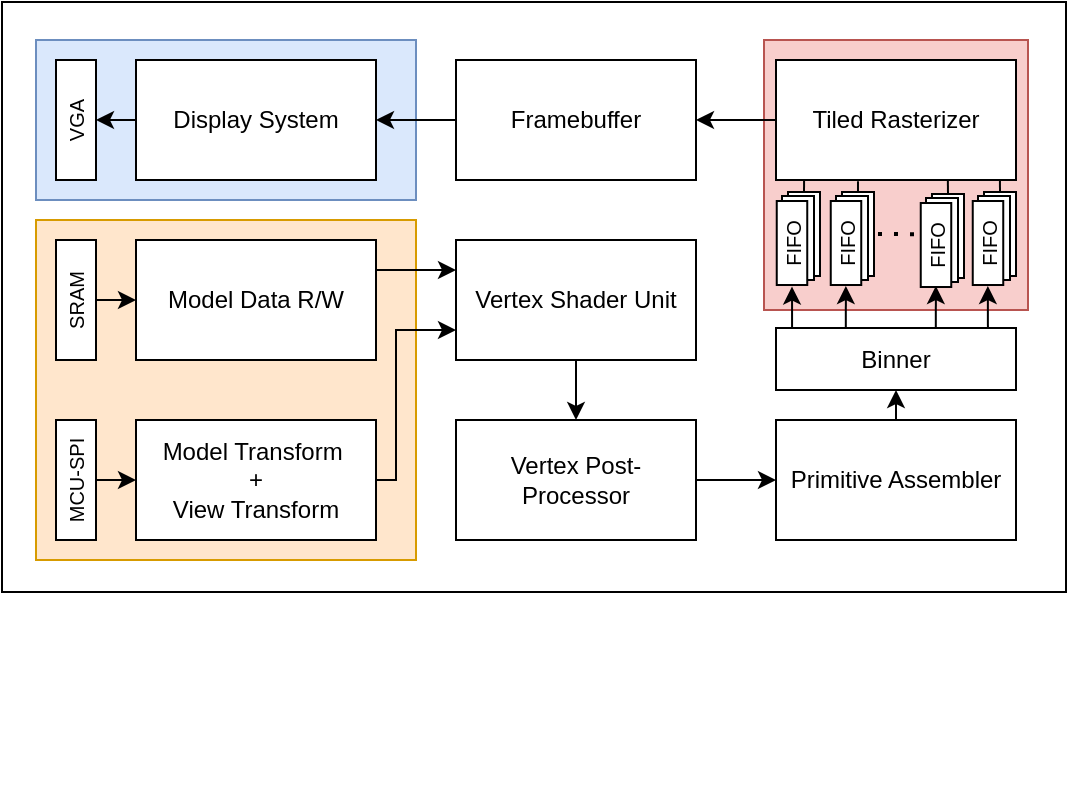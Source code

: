 <mxfile version="24.7.17" pages="8">
  <diagram name="System Arcitecture Overview" id="5uaV4bZcvzpoXamUr8U_">
    <mxGraphModel dx="954" dy="612" grid="0" gridSize="10" guides="1" tooltips="1" connect="1" arrows="1" fold="1" page="1" pageScale="1" pageWidth="850" pageHeight="1100" math="0" shadow="0">
      <root>
        <mxCell id="0" />
        <mxCell id="1" parent="0" />
        <mxCell id="KiMbFTXuOxFTcSYiWoMQ-1" value="" style="rounded=0;whiteSpace=wrap;html=1;" vertex="1" parent="1">
          <mxGeometry x="133" y="211" width="532" height="295" as="geometry" />
        </mxCell>
        <mxCell id="j5AVobpqxYiASRJ7vuNw-55" value="" style="rounded=0;whiteSpace=wrap;html=1;fillColor=#f8cecc;strokeColor=#b85450;" parent="1" vertex="1">
          <mxGeometry x="514" y="230" width="132" height="135" as="geometry" />
        </mxCell>
        <mxCell id="j5AVobpqxYiASRJ7vuNw-34" value="" style="rounded=0;whiteSpace=wrap;html=1;" parent="1" vertex="1">
          <mxGeometry x="526" y="306" width="16" height="42" as="geometry" />
        </mxCell>
        <mxCell id="j5AVobpqxYiASRJ7vuNw-33" value="" style="rounded=0;whiteSpace=wrap;html=1;" parent="1" vertex="1">
          <mxGeometry x="523" y="308" width="16" height="42" as="geometry" />
        </mxCell>
        <mxCell id="j5AVobpqxYiASRJ7vuNw-24" value="" style="rounded=0;whiteSpace=wrap;html=1;fillColor=#ffe6cc;strokeColor=#d79b00;" parent="1" vertex="1">
          <mxGeometry x="150" y="320" width="190" height="170" as="geometry" />
        </mxCell>
        <mxCell id="j5AVobpqxYiASRJ7vuNw-23" value="" style="rounded=0;whiteSpace=wrap;html=1;fillColor=#dae8fc;strokeColor=#6c8ebf;" parent="1" vertex="1">
          <mxGeometry x="150" y="230" width="190" height="80" as="geometry" />
        </mxCell>
        <mxCell id="j5AVobpqxYiASRJ7vuNw-8" style="edgeStyle=orthogonalEdgeStyle;rounded=0;orthogonalLoop=1;jettySize=auto;html=1;exitX=0;exitY=0.5;exitDx=0;exitDy=0;entryX=0.5;entryY=1;entryDx=0;entryDy=0;" parent="1" source="j5AVobpqxYiASRJ7vuNw-1" target="j5AVobpqxYiASRJ7vuNw-6" edge="1">
          <mxGeometry relative="1" as="geometry" />
        </mxCell>
        <mxCell id="j5AVobpqxYiASRJ7vuNw-1" value="Display System" style="rounded=0;whiteSpace=wrap;html=1;" parent="1" vertex="1">
          <mxGeometry x="200" y="240" width="120" height="60" as="geometry" />
        </mxCell>
        <mxCell id="j5AVobpqxYiASRJ7vuNw-5" style="edgeStyle=orthogonalEdgeStyle;rounded=0;orthogonalLoop=1;jettySize=auto;html=1;exitX=0;exitY=0.5;exitDx=0;exitDy=0;entryX=1;entryY=0.5;entryDx=0;entryDy=0;" parent="1" source="j5AVobpqxYiASRJ7vuNw-2" target="j5AVobpqxYiASRJ7vuNw-1" edge="1">
          <mxGeometry relative="1" as="geometry" />
        </mxCell>
        <mxCell id="j5AVobpqxYiASRJ7vuNw-2" value="Framebuffer" style="rounded=0;whiteSpace=wrap;html=1;" parent="1" vertex="1">
          <mxGeometry x="360" y="240" width="120" height="60" as="geometry" />
        </mxCell>
        <mxCell id="j5AVobpqxYiASRJ7vuNw-4" style="edgeStyle=orthogonalEdgeStyle;rounded=0;orthogonalLoop=1;jettySize=auto;html=1;exitX=0;exitY=0.5;exitDx=0;exitDy=0;entryX=1;entryY=0.5;entryDx=0;entryDy=0;" parent="1" source="j5AVobpqxYiASRJ7vuNw-3" target="j5AVobpqxYiASRJ7vuNw-2" edge="1">
          <mxGeometry relative="1" as="geometry" />
        </mxCell>
        <mxCell id="j5AVobpqxYiASRJ7vuNw-3" value="&lt;div&gt;Tiled Rasterizer&lt;/div&gt;" style="rounded=0;whiteSpace=wrap;html=1;" parent="1" vertex="1">
          <mxGeometry x="520" y="240" width="120" height="60" as="geometry" />
        </mxCell>
        <mxCell id="j5AVobpqxYiASRJ7vuNw-6" value="&lt;font style=&quot;font-size: 10px;&quot;&gt;VGA&lt;/font&gt;" style="rounded=0;whiteSpace=wrap;html=1;rotation=-90;" parent="1" vertex="1">
          <mxGeometry x="140" y="260" width="60" height="20" as="geometry" />
        </mxCell>
        <mxCell id="j5AVobpqxYiASRJ7vuNw-20" style="edgeStyle=orthogonalEdgeStyle;rounded=0;orthogonalLoop=1;jettySize=auto;html=1;exitX=1;exitY=0.25;exitDx=0;exitDy=0;entryX=0;entryY=0.25;entryDx=0;entryDy=0;" parent="1" source="j5AVobpqxYiASRJ7vuNw-9" target="j5AVobpqxYiASRJ7vuNw-18" edge="1">
          <mxGeometry relative="1" as="geometry" />
        </mxCell>
        <mxCell id="j5AVobpqxYiASRJ7vuNw-9" value="Model Data R/W" style="rounded=0;whiteSpace=wrap;html=1;" parent="1" vertex="1">
          <mxGeometry x="200" y="330" width="120" height="60" as="geometry" />
        </mxCell>
        <mxCell id="j5AVobpqxYiASRJ7vuNw-11" style="edgeStyle=orthogonalEdgeStyle;rounded=0;orthogonalLoop=1;jettySize=auto;html=1;exitX=0.5;exitY=1;exitDx=0;exitDy=0;entryX=0;entryY=0.5;entryDx=0;entryDy=0;" parent="1" source="j5AVobpqxYiASRJ7vuNw-10" target="j5AVobpqxYiASRJ7vuNw-9" edge="1">
          <mxGeometry relative="1" as="geometry" />
        </mxCell>
        <mxCell id="j5AVobpqxYiASRJ7vuNw-10" value="&lt;font style=&quot;font-size: 10px;&quot;&gt;SRAM&lt;/font&gt;" style="rounded=0;whiteSpace=wrap;html=1;rotation=-90;" parent="1" vertex="1">
          <mxGeometry x="140" y="350" width="60" height="20" as="geometry" />
        </mxCell>
        <mxCell id="j5AVobpqxYiASRJ7vuNw-19" style="edgeStyle=orthogonalEdgeStyle;rounded=0;orthogonalLoop=1;jettySize=auto;html=1;exitX=1;exitY=0.5;exitDx=0;exitDy=0;entryX=0;entryY=0.75;entryDx=0;entryDy=0;" parent="1" source="j5AVobpqxYiASRJ7vuNw-12" target="j5AVobpqxYiASRJ7vuNw-18" edge="1">
          <mxGeometry relative="1" as="geometry">
            <Array as="points">
              <mxPoint x="330" y="450" />
              <mxPoint x="330" y="375" />
            </Array>
          </mxGeometry>
        </mxCell>
        <mxCell id="j5AVobpqxYiASRJ7vuNw-12" value="&lt;div&gt;Model Transform&amp;nbsp;&lt;/div&gt;&lt;div&gt;+&lt;/div&gt;&lt;div&gt;View Transform&lt;br&gt;&lt;/div&gt;" style="rounded=0;whiteSpace=wrap;html=1;" parent="1" vertex="1">
          <mxGeometry x="200" y="420" width="120" height="60" as="geometry" />
        </mxCell>
        <mxCell id="j5AVobpqxYiASRJ7vuNw-13" value="&amp;nbsp;" style="text;whiteSpace=wrap;html=1;" parent="1" vertex="1">
          <mxGeometry x="210" y="570" width="40" height="40" as="geometry" />
        </mxCell>
        <mxCell id="j5AVobpqxYiASRJ7vuNw-15" style="edgeStyle=orthogonalEdgeStyle;rounded=0;orthogonalLoop=1;jettySize=auto;html=1;exitX=0.5;exitY=1;exitDx=0;exitDy=0;entryX=0;entryY=0.5;entryDx=0;entryDy=0;" parent="1" source="j5AVobpqxYiASRJ7vuNw-14" target="j5AVobpqxYiASRJ7vuNw-12" edge="1">
          <mxGeometry relative="1" as="geometry" />
        </mxCell>
        <mxCell id="j5AVobpqxYiASRJ7vuNw-14" value="&lt;font style=&quot;font-size: 10px;&quot;&gt;MCU-SPI&lt;/font&gt;" style="rounded=0;whiteSpace=wrap;html=1;rotation=-90;" parent="1" vertex="1">
          <mxGeometry x="140" y="440" width="60" height="20" as="geometry" />
        </mxCell>
        <mxCell id="j5AVobpqxYiASRJ7vuNw-16" value="&amp;nbsp;" style="text;whiteSpace=wrap;html=1;" parent="1" vertex="1">
          <mxGeometry x="410" y="260" width="40" height="40" as="geometry" />
        </mxCell>
        <mxCell id="j5AVobpqxYiASRJ7vuNw-22" style="edgeStyle=orthogonalEdgeStyle;rounded=0;orthogonalLoop=1;jettySize=auto;html=1;exitX=0.5;exitY=1;exitDx=0;exitDy=0;entryX=0.5;entryY=0;entryDx=0;entryDy=0;" parent="1" source="j5AVobpqxYiASRJ7vuNw-18" target="j5AVobpqxYiASRJ7vuNw-21" edge="1">
          <mxGeometry relative="1" as="geometry" />
        </mxCell>
        <mxCell id="j5AVobpqxYiASRJ7vuNw-18" value="Vertex Shader Unit" style="rounded=0;whiteSpace=wrap;html=1;" parent="1" vertex="1">
          <mxGeometry x="360" y="330" width="120" height="60" as="geometry" />
        </mxCell>
        <mxCell id="j5AVobpqxYiASRJ7vuNw-28" style="edgeStyle=orthogonalEdgeStyle;rounded=0;orthogonalLoop=1;jettySize=auto;html=1;exitX=1;exitY=0.5;exitDx=0;exitDy=0;entryX=0;entryY=0.5;entryDx=0;entryDy=0;" parent="1" source="j5AVobpqxYiASRJ7vuNw-21" target="j5AVobpqxYiASRJ7vuNw-27" edge="1">
          <mxGeometry relative="1" as="geometry" />
        </mxCell>
        <mxCell id="j5AVobpqxYiASRJ7vuNw-21" value="Vertex Post-Processor" style="rounded=0;whiteSpace=wrap;html=1;" parent="1" vertex="1">
          <mxGeometry x="360" y="420" width="120" height="60" as="geometry" />
        </mxCell>
        <mxCell id="j5AVobpqxYiASRJ7vuNw-31" style="edgeStyle=orthogonalEdgeStyle;rounded=0;orthogonalLoop=1;jettySize=auto;html=1;exitX=0.5;exitY=0;exitDx=0;exitDy=0;entryX=0.5;entryY=1;entryDx=0;entryDy=0;" parent="1" source="j5AVobpqxYiASRJ7vuNw-27" target="j5AVobpqxYiASRJ7vuNw-30" edge="1">
          <mxGeometry relative="1" as="geometry" />
        </mxCell>
        <mxCell id="j5AVobpqxYiASRJ7vuNw-27" value="Primitive Assembler" style="rounded=0;whiteSpace=wrap;html=1;" parent="1" vertex="1">
          <mxGeometry x="520" y="420" width="120" height="60" as="geometry" />
        </mxCell>
        <mxCell id="j5AVobpqxYiASRJ7vuNw-30" value="Binner" style="rounded=0;whiteSpace=wrap;html=1;" parent="1" vertex="1">
          <mxGeometry x="520" y="374" width="120" height="31" as="geometry" />
        </mxCell>
        <mxCell id="j5AVobpqxYiASRJ7vuNw-32" value="&lt;font style=&quot;font-size: 10px;&quot;&gt;FIFO&lt;/font&gt;" style="rounded=0;whiteSpace=wrap;html=1;rotation=-90;" parent="1" vertex="1">
          <mxGeometry x="507" y="323.88" width="42" height="15.25" as="geometry" />
        </mxCell>
        <mxCell id="j5AVobpqxYiASRJ7vuNw-52" style="edgeStyle=orthogonalEdgeStyle;rounded=0;orthogonalLoop=1;jettySize=auto;html=1;exitX=0.5;exitY=0;exitDx=0;exitDy=0;endArrow=none;endFill=0;" parent="1" source="j5AVobpqxYiASRJ7vuNw-35" edge="1">
          <mxGeometry relative="1" as="geometry">
            <mxPoint x="560.995" y="300.654" as="targetPoint" />
          </mxGeometry>
        </mxCell>
        <mxCell id="j5AVobpqxYiASRJ7vuNw-35" value="" style="rounded=0;whiteSpace=wrap;html=1;" parent="1" vertex="1">
          <mxGeometry x="553" y="306" width="16" height="42" as="geometry" />
        </mxCell>
        <mxCell id="j5AVobpqxYiASRJ7vuNw-36" value="" style="rounded=0;whiteSpace=wrap;html=1;" parent="1" vertex="1">
          <mxGeometry x="550" y="308" width="16" height="42" as="geometry" />
        </mxCell>
        <mxCell id="j5AVobpqxYiASRJ7vuNw-37" value="&lt;font style=&quot;font-size: 10px;&quot;&gt;FIFO&lt;/font&gt;" style="rounded=0;whiteSpace=wrap;html=1;rotation=-90;" parent="1" vertex="1">
          <mxGeometry x="534" y="323.88" width="42" height="15.25" as="geometry" />
        </mxCell>
        <mxCell id="j5AVobpqxYiASRJ7vuNw-38" value="" style="rounded=0;whiteSpace=wrap;html=1;" parent="1" vertex="1">
          <mxGeometry x="624" y="306" width="16" height="42" as="geometry" />
        </mxCell>
        <mxCell id="j5AVobpqxYiASRJ7vuNw-39" value="" style="rounded=0;whiteSpace=wrap;html=1;" parent="1" vertex="1">
          <mxGeometry x="621" y="308" width="16" height="42" as="geometry" />
        </mxCell>
        <mxCell id="j5AVobpqxYiASRJ7vuNw-40" value="&lt;font style=&quot;font-size: 10px;&quot;&gt;FIFO&lt;/font&gt;" style="rounded=0;whiteSpace=wrap;html=1;rotation=-90;" parent="1" vertex="1">
          <mxGeometry x="605" y="323.88" width="42" height="15.25" as="geometry" />
        </mxCell>
        <mxCell id="j5AVobpqxYiASRJ7vuNw-41" value="" style="rounded=0;whiteSpace=wrap;html=1;" parent="1" vertex="1">
          <mxGeometry x="598" y="307" width="16" height="42" as="geometry" />
        </mxCell>
        <mxCell id="j5AVobpqxYiASRJ7vuNw-42" value="" style="rounded=0;whiteSpace=wrap;html=1;" parent="1" vertex="1">
          <mxGeometry x="595" y="309" width="16" height="42" as="geometry" />
        </mxCell>
        <mxCell id="j5AVobpqxYiASRJ7vuNw-43" value="&lt;font style=&quot;font-size: 10px;&quot;&gt;FIFO&lt;/font&gt;" style="rounded=0;whiteSpace=wrap;html=1;rotation=-90;" parent="1" vertex="1">
          <mxGeometry x="579" y="324.88" width="42" height="15.25" as="geometry" />
        </mxCell>
        <mxCell id="j5AVobpqxYiASRJ7vuNw-44" value="" style="endArrow=none;dashed=1;html=1;dashPattern=1 3;strokeWidth=2;rounded=0;entryX=0.629;entryY=-0.019;entryDx=0;entryDy=0;entryPerimeter=0;" parent="1" target="j5AVobpqxYiASRJ7vuNw-43" edge="1">
          <mxGeometry width="50" height="50" relative="1" as="geometry">
            <mxPoint x="571" y="327" as="sourcePoint" />
            <mxPoint x="605" y="297" as="targetPoint" />
          </mxGeometry>
        </mxCell>
        <mxCell id="j5AVobpqxYiASRJ7vuNw-45" value="" style="endArrow=classic;html=1;rounded=0;entryX=-0.019;entryY=0.501;entryDx=0;entryDy=0;entryPerimeter=0;exitX=0.067;exitY=-0.006;exitDx=0;exitDy=0;exitPerimeter=0;" parent="1" source="j5AVobpqxYiASRJ7vuNw-30" target="j5AVobpqxYiASRJ7vuNw-32" edge="1">
          <mxGeometry width="50" height="50" relative="1" as="geometry">
            <mxPoint x="528" y="370" as="sourcePoint" />
            <mxPoint x="584" y="326" as="targetPoint" />
          </mxGeometry>
        </mxCell>
        <mxCell id="j5AVobpqxYiASRJ7vuNw-46" value="" style="endArrow=classic;html=1;rounded=0;entryX=-0.019;entryY=0.501;entryDx=0;entryDy=0;entryPerimeter=0;exitX=0.291;exitY=0.013;exitDx=0;exitDy=0;exitPerimeter=0;" parent="1" source="j5AVobpqxYiASRJ7vuNw-30" edge="1">
          <mxGeometry width="50" height="50" relative="1" as="geometry">
            <mxPoint x="555" y="373" as="sourcePoint" />
            <mxPoint x="554.93" y="353" as="targetPoint" />
          </mxGeometry>
        </mxCell>
        <mxCell id="j5AVobpqxYiASRJ7vuNw-47" value="" style="endArrow=classic;html=1;rounded=0;entryX=-0.019;entryY=0.501;entryDx=0;entryDy=0;entryPerimeter=0;exitX=0.666;exitY=-0.002;exitDx=0;exitDy=0;exitPerimeter=0;" parent="1" source="j5AVobpqxYiASRJ7vuNw-30" edge="1">
          <mxGeometry width="50" height="50" relative="1" as="geometry">
            <mxPoint x="599.93" y="370" as="sourcePoint" />
            <mxPoint x="599.93" y="353" as="targetPoint" />
          </mxGeometry>
        </mxCell>
        <mxCell id="j5AVobpqxYiASRJ7vuNw-48" value="" style="endArrow=classic;html=1;rounded=0;entryX=-0.019;entryY=0.501;entryDx=0;entryDy=0;entryPerimeter=0;exitX=0.883;exitY=0.007;exitDx=0;exitDy=0;exitPerimeter=0;" parent="1" source="j5AVobpqxYiASRJ7vuNw-30" edge="1">
          <mxGeometry width="50" height="50" relative="1" as="geometry">
            <mxPoint x="626" y="373" as="sourcePoint" />
            <mxPoint x="625.93" y="353" as="targetPoint" />
          </mxGeometry>
        </mxCell>
        <mxCell id="j5AVobpqxYiASRJ7vuNw-51" style="edgeStyle=orthogonalEdgeStyle;rounded=0;orthogonalLoop=1;jettySize=auto;html=1;exitX=0.5;exitY=0;exitDx=0;exitDy=0;entryX=0.117;entryY=1.003;entryDx=0;entryDy=0;entryPerimeter=0;endArrow=none;endFill=0;" parent="1" source="j5AVobpqxYiASRJ7vuNw-34" target="j5AVobpqxYiASRJ7vuNw-3" edge="1">
          <mxGeometry relative="1" as="geometry" />
        </mxCell>
        <mxCell id="j5AVobpqxYiASRJ7vuNw-53" style="edgeStyle=orthogonalEdgeStyle;rounded=0;orthogonalLoop=1;jettySize=auto;html=1;exitX=0.5;exitY=0;exitDx=0;exitDy=0;entryX=0.716;entryY=0.998;entryDx=0;entryDy=0;entryPerimeter=0;endArrow=none;endFill=0;" parent="1" source="j5AVobpqxYiASRJ7vuNw-41" target="j5AVobpqxYiASRJ7vuNw-3" edge="1">
          <mxGeometry relative="1" as="geometry" />
        </mxCell>
        <mxCell id="j5AVobpqxYiASRJ7vuNw-54" style="edgeStyle=orthogonalEdgeStyle;rounded=0;orthogonalLoop=1;jettySize=auto;html=1;exitX=0.5;exitY=0;exitDx=0;exitDy=0;entryX=0.933;entryY=1.005;entryDx=0;entryDy=0;entryPerimeter=0;endArrow=none;endFill=0;" parent="1" source="j5AVobpqxYiASRJ7vuNw-38" target="j5AVobpqxYiASRJ7vuNw-3" edge="1">
          <mxGeometry relative="1" as="geometry" />
        </mxCell>
      </root>
    </mxGraphModel>
  </diagram>
  <diagram id="58VyLGhzJoI49xuc-j7C" name="Vertex Shader">
    <mxGraphModel dx="802" dy="514" grid="0" gridSize="10" guides="1" tooltips="1" connect="1" arrows="1" fold="1" page="1" pageScale="1" pageWidth="850" pageHeight="1100" math="0" shadow="0">
      <root>
        <mxCell id="0" />
        <mxCell id="1" parent="0" />
        <mxCell id="edwsXa5FJyDWAfJUKcza-34" value="" style="rounded=0;whiteSpace=wrap;html=1;fillColor=#dae8fc;strokeColor=#6c8ebf;" vertex="1" parent="1">
          <mxGeometry x="385" y="466.5" width="120" height="23" as="geometry" />
        </mxCell>
        <mxCell id="edwsXa5FJyDWAfJUKcza-2" value="" style="rounded=0;whiteSpace=wrap;html=1;fillColor=#d5e8d4;strokeColor=#82b366;" vertex="1" parent="1">
          <mxGeometry x="180" y="193" width="160" height="23" as="geometry" />
        </mxCell>
        <mxCell id="l_oT_pR7rvoptlDx9QsY-23" value="" style="rounded=0;whiteSpace=wrap;html=1;fillColor=#f8cecc;strokeColor=#b85450;" vertex="1" parent="1">
          <mxGeometry x="475" y="193" width="62" height="23" as="geometry" />
        </mxCell>
        <mxCell id="l_oT_pR7rvoptlDx9QsY-22" value="" style="rounded=0;whiteSpace=wrap;html=1;fillColor=#dae8fc;strokeColor=#6c8ebf;" vertex="1" parent="1">
          <mxGeometry x="354" y="193" width="108" height="23" as="geometry" />
        </mxCell>
        <mxCell id="l_oT_pR7rvoptlDx9QsY-1" value="" style="rounded=0;whiteSpace=wrap;html=1;" vertex="1" parent="1">
          <mxGeometry x="410" y="256" width="24" height="51" as="geometry" />
        </mxCell>
        <mxCell id="l_oT_pR7rvoptlDx9QsY-2" value="" style="rounded=0;whiteSpace=wrap;html=1;" vertex="1" parent="1">
          <mxGeometry x="406" y="259" width="24" height="51" as="geometry" />
        </mxCell>
        <mxCell id="l_oT_pR7rvoptlDx9QsY-11" style="edgeStyle=orthogonalEdgeStyle;rounded=0;orthogonalLoop=1;jettySize=auto;html=1;exitX=0.75;exitY=1;exitDx=0;exitDy=0;entryX=0.5;entryY=1;entryDx=0;entryDy=0;" edge="1" parent="1" source="l_oT_pR7rvoptlDx9QsY-3" target="l_oT_pR7rvoptlDx9QsY-10">
          <mxGeometry relative="1" as="geometry">
            <Array as="points">
              <mxPoint x="426" y="273" />
              <mxPoint x="505" y="273" />
              <mxPoint x="505" y="210" />
            </Array>
          </mxGeometry>
        </mxCell>
        <mxCell id="l_oT_pR7rvoptlDx9QsY-24" style="edgeStyle=orthogonalEdgeStyle;rounded=0;orthogonalLoop=1;jettySize=auto;html=1;exitX=0;exitY=0.5;exitDx=0;exitDy=0;entryX=0.5;entryY=0;entryDx=0;entryDy=0;" edge="1" parent="1" source="l_oT_pR7rvoptlDx9QsY-3" target="edwsXa5FJyDWAfJUKcza-24">
          <mxGeometry relative="1" as="geometry">
            <mxPoint x="413.935" y="357.581" as="targetPoint" />
            <Array as="points">
              <mxPoint x="414" y="359" />
            </Array>
          </mxGeometry>
        </mxCell>
        <mxCell id="l_oT_pR7rvoptlDx9QsY-3" value="&lt;font style=&quot;font-size: 10px;&quot;&gt;Vert-FIFO&lt;/font&gt;" style="rounded=0;whiteSpace=wrap;html=1;rotation=-90;" vertex="1" parent="1">
          <mxGeometry x="389" y="275.75" width="50" height="23.25" as="geometry" />
        </mxCell>
        <mxCell id="l_oT_pR7rvoptlDx9QsY-5" value="&amp;nbsp;" style="text;whiteSpace=wrap;html=1;" vertex="1" parent="1">
          <mxGeometry x="481.402" y="188.885" width="31" height="36" as="geometry" />
        </mxCell>
        <mxCell id="l_oT_pR7rvoptlDx9QsY-7" style="edgeStyle=orthogonalEdgeStyle;rounded=0;orthogonalLoop=1;jettySize=auto;html=1;exitX=0.5;exitY=1;exitDx=0;exitDy=0;entryX=0.5;entryY=0;entryDx=0;entryDy=0;" edge="1" parent="1" source="l_oT_pR7rvoptlDx9QsY-6" target="l_oT_pR7rvoptlDx9QsY-1">
          <mxGeometry relative="1" as="geometry" />
        </mxCell>
        <mxCell id="l_oT_pR7rvoptlDx9QsY-6" value="&lt;font style=&quot;font-size: 10px;&quot;&gt;vert_in[17:0][3]&lt;/font&gt;" style="text;html=1;align=center;verticalAlign=middle;whiteSpace=wrap;rounded=0;" vertex="1" parent="1">
          <mxGeometry x="387.5" y="196.68" width="69" height="15" as="geometry" />
        </mxCell>
        <mxCell id="l_oT_pR7rvoptlDx9QsY-10" value="&lt;font style=&quot;font-size: 10px;&quot;&gt;vert_fifo_full&lt;/font&gt;" style="text;html=1;align=center;verticalAlign=middle;whiteSpace=wrap;rounded=0;" vertex="1" parent="1">
          <mxGeometry x="484" y="199.5" width="44" height="10" as="geometry" />
        </mxCell>
        <mxCell id="l_oT_pR7rvoptlDx9QsY-14" style="edgeStyle=orthogonalEdgeStyle;rounded=0;orthogonalLoop=1;jettySize=auto;html=1;exitX=0.5;exitY=1;exitDx=0;exitDy=0;entryX=0.25;entryY=0;entryDx=0;entryDy=0;endArrow=none;endFill=0;" edge="1" parent="1" source="l_oT_pR7rvoptlDx9QsY-13" target="l_oT_pR7rvoptlDx9QsY-3">
          <mxGeometry relative="1" as="geometry">
            <Array as="points">
              <mxPoint x="371" y="273" />
              <mxPoint x="402" y="273" />
            </Array>
          </mxGeometry>
        </mxCell>
        <mxCell id="l_oT_pR7rvoptlDx9QsY-13" value="&lt;font style=&quot;font-size: 10px;&quot;&gt;in_dv&lt;/font&gt;" style="text;html=1;align=center;verticalAlign=middle;whiteSpace=wrap;rounded=0;" vertex="1" parent="1">
          <mxGeometry x="357" y="199.18" width="27" height="10" as="geometry" />
        </mxCell>
        <mxCell id="l_oT_pR7rvoptlDx9QsY-16" value="&lt;font style=&quot;font-size: 6px;&quot;&gt;fifo_full&lt;/font&gt;" style="text;html=1;align=center;verticalAlign=middle;whiteSpace=wrap;rounded=0;" vertex="1" parent="1">
          <mxGeometry x="435" y="273.75" width="24" height="8" as="geometry" />
        </mxCell>
        <mxCell id="l_oT_pR7rvoptlDx9QsY-18" value="&lt;font style=&quot;font-size: 6px;&quot;&gt;wr_en&lt;/font&gt;" style="text;html=1;align=center;verticalAlign=middle;whiteSpace=wrap;rounded=0;" vertex="1" parent="1">
          <mxGeometry x="385" y="273.75" width="13" height="8" as="geometry" />
        </mxCell>
        <mxCell id="l_oT_pR7rvoptlDx9QsY-19" value="" style="triangle;whiteSpace=wrap;html=1;" vertex="1" parent="1">
          <mxGeometry x="402.5" y="266" width="5" height="6" as="geometry" />
        </mxCell>
        <mxCell id="l_oT_pR7rvoptlDx9QsY-20" value="&amp;nbsp;" style="text;whiteSpace=wrap;html=1;" vertex="1" parent="1">
          <mxGeometry x="598.619" y="296.333" width="31" height="36" as="geometry" />
        </mxCell>
        <mxCell id="edwsXa5FJyDWAfJUKcza-4" style="edgeStyle=orthogonalEdgeStyle;rounded=0;orthogonalLoop=1;jettySize=auto;html=1;exitX=0.5;exitY=1;exitDx=0;exitDy=0;entryX=0.25;entryY=0;entryDx=0;entryDy=0;" edge="1" parent="1" source="l_oT_pR7rvoptlDx9QsY-26" target="edwsXa5FJyDWAfJUKcza-3">
          <mxGeometry relative="1" as="geometry" />
        </mxCell>
        <mxCell id="l_oT_pR7rvoptlDx9QsY-26" value="&lt;font style=&quot;font-size: 10px;&quot;&gt;model_mat[4][4]&lt;/font&gt;" style="text;html=1;align=center;verticalAlign=middle;whiteSpace=wrap;rounded=0;" vertex="1" parent="1">
          <mxGeometry x="182" y="194.43" width="76" height="19.5" as="geometry" />
        </mxCell>
        <mxCell id="edwsXa5FJyDWAfJUKcza-5" style="edgeStyle=orthogonalEdgeStyle;rounded=0;orthogonalLoop=1;jettySize=auto;html=1;exitX=0.5;exitY=1;exitDx=0;exitDy=0;entryX=0.75;entryY=0;entryDx=0;entryDy=0;" edge="1" parent="1" source="l_oT_pR7rvoptlDx9QsY-27" target="edwsXa5FJyDWAfJUKcza-3">
          <mxGeometry relative="1" as="geometry" />
        </mxCell>
        <mxCell id="l_oT_pR7rvoptlDx9QsY-27" value="&lt;font style=&quot;font-size: 10px;&quot;&gt;model_mat[4][4]&lt;/font&gt;" style="text;html=1;align=center;verticalAlign=middle;whiteSpace=wrap;rounded=0;" vertex="1" parent="1">
          <mxGeometry x="261" y="194.43" width="76" height="19.5" as="geometry" />
        </mxCell>
        <mxCell id="edwsXa5FJyDWAfJUKcza-1" value="&amp;nbsp;" style="text;whiteSpace=wrap;html=1;" vertex="1" parent="1">
          <mxGeometry x="46.6" y="316.2" width="31" height="36" as="geometry" />
        </mxCell>
        <mxCell id="edwsXa5FJyDWAfJUKcza-8" style="edgeStyle=orthogonalEdgeStyle;rounded=0;orthogonalLoop=1;jettySize=auto;html=1;exitX=0.5;exitY=1;exitDx=0;exitDy=0;entryX=0.75;entryY=0;entryDx=0;entryDy=0;" edge="1" parent="1" source="edwsXa5FJyDWAfJUKcza-3" target="edwsXa5FJyDWAfJUKcza-9">
          <mxGeometry relative="1" as="geometry">
            <mxPoint x="260.056" y="328.556" as="targetPoint" />
            <Array as="points">
              <mxPoint x="260" y="344" />
            </Array>
          </mxGeometry>
        </mxCell>
        <mxCell id="edwsXa5FJyDWAfJUKcza-3" value="Matrix-Matrix Mul" style="rounded=0;whiteSpace=wrap;html=1;" vertex="1" parent="1">
          <mxGeometry x="200" y="262.33" width="120" height="34" as="geometry" />
        </mxCell>
        <mxCell id="edwsXa5FJyDWAfJUKcza-6" value="" style="endArrow=none;html=1;rounded=0;" edge="1" parent="1">
          <mxGeometry width="50" height="50" relative="1" as="geometry">
            <mxPoint x="411" y="327" as="sourcePoint" />
            <mxPoint x="417" y="321" as="targetPoint" />
          </mxGeometry>
        </mxCell>
        <mxCell id="edwsXa5FJyDWAfJUKcza-7" value="&lt;font style=&quot;font-size: 6px;&quot;&gt;[17:0][3]&lt;/font&gt;" style="text;html=1;align=center;verticalAlign=middle;whiteSpace=wrap;rounded=0;" vertex="1" parent="1">
          <mxGeometry x="413" y="321" width="28" height="9.67" as="geometry" />
        </mxCell>
        <mxCell id="edwsXa5FJyDWAfJUKcza-25" style="edgeStyle=orthogonalEdgeStyle;rounded=0;orthogonalLoop=1;jettySize=auto;html=1;exitX=1;exitY=0.5;exitDx=0;exitDy=0;entryX=0;entryY=0.5;entryDx=0;entryDy=0;" edge="1" parent="1">
          <mxGeometry relative="1" as="geometry">
            <mxPoint x="290" y="370" as="sourcePoint" />
            <mxPoint x="360" y="370" as="targetPoint" />
          </mxGeometry>
        </mxCell>
        <mxCell id="edwsXa5FJyDWAfJUKcza-36" style="edgeStyle=orthogonalEdgeStyle;rounded=0;orthogonalLoop=1;jettySize=auto;html=1;exitX=1;exitY=0.75;exitDx=0;exitDy=0;entryX=0;entryY=0.75;entryDx=0;entryDy=0;" edge="1" parent="1" source="edwsXa5FJyDWAfJUKcza-9" target="edwsXa5FJyDWAfJUKcza-24">
          <mxGeometry relative="1" as="geometry" />
        </mxCell>
        <mxCell id="edwsXa5FJyDWAfJUKcza-9" value="Matrix-Matrix Mul" style="rounded=0;whiteSpace=wrap;html=1;" vertex="1" parent="1">
          <mxGeometry x="170" y="359" width="120" height="34" as="geometry" />
        </mxCell>
        <mxCell id="edwsXa5FJyDWAfJUKcza-11" style="edgeStyle=orthogonalEdgeStyle;rounded=0;orthogonalLoop=1;jettySize=auto;html=1;exitX=0.5;exitY=1;exitDx=0;exitDy=0;entryX=0.25;entryY=0;entryDx=0;entryDy=0;" edge="1" parent="1" source="edwsXa5FJyDWAfJUKcza-10" target="edwsXa5FJyDWAfJUKcza-9">
          <mxGeometry relative="1" as="geometry">
            <Array as="points">
              <mxPoint x="146" y="323" />
              <mxPoint x="200" y="323" />
            </Array>
          </mxGeometry>
        </mxCell>
        <mxCell id="edwsXa5FJyDWAfJUKcza-10" value="&lt;div&gt;&lt;font style=&quot;font-size: 10px;&quot;&gt;Projection Matrix&lt;/font&gt;&lt;/div&gt;" style="rounded=0;whiteSpace=wrap;html=1;fillColor=#f5f5f5;fontColor=#333333;strokeColor=#666666;rotation=0;" vertex="1" parent="1">
          <mxGeometry x="105" y="262" width="82" height="34.33" as="geometry" />
        </mxCell>
        <mxCell id="edwsXa5FJyDWAfJUKcza-13" value="" style="endArrow=none;html=1;rounded=0;" edge="1" parent="1">
          <mxGeometry width="50" height="50" relative="1" as="geometry">
            <mxPoint x="257" y="309.67" as="sourcePoint" />
            <mxPoint x="263" y="303.67" as="targetPoint" />
          </mxGeometry>
        </mxCell>
        <mxCell id="edwsXa5FJyDWAfJUKcza-14" value="&lt;font style=&quot;font-size: 6px;&quot;&gt;[17:0][4][4]&lt;/font&gt;" style="text;html=1;align=center;verticalAlign=middle;whiteSpace=wrap;rounded=0;" vertex="1" parent="1">
          <mxGeometry x="259" y="303.67" width="34" height="9.67" as="geometry" />
        </mxCell>
        <mxCell id="edwsXa5FJyDWAfJUKcza-18" value="" style="endArrow=none;html=1;rounded=0;" edge="1" parent="1">
          <mxGeometry width="50" height="50" relative="1" as="geometry">
            <mxPoint x="296" y="225.33" as="sourcePoint" />
            <mxPoint x="302" y="219.33" as="targetPoint" />
          </mxGeometry>
        </mxCell>
        <mxCell id="edwsXa5FJyDWAfJUKcza-19" value="&lt;font style=&quot;font-size: 6px;&quot;&gt;[17:0][4][4]&lt;/font&gt;" style="text;html=1;align=center;verticalAlign=middle;whiteSpace=wrap;rounded=0;" vertex="1" parent="1">
          <mxGeometry x="298" y="219.33" width="34" height="9.67" as="geometry" />
        </mxCell>
        <mxCell id="edwsXa5FJyDWAfJUKcza-20" value="" style="endArrow=none;html=1;rounded=0;" edge="1" parent="1">
          <mxGeometry width="50" height="50" relative="1" as="geometry">
            <mxPoint x="217" y="225.33" as="sourcePoint" />
            <mxPoint x="223" y="219.33" as="targetPoint" />
          </mxGeometry>
        </mxCell>
        <mxCell id="edwsXa5FJyDWAfJUKcza-21" value="&lt;font style=&quot;font-size: 6px;&quot;&gt;[17:0][4][4]&lt;/font&gt;" style="text;html=1;align=center;verticalAlign=middle;whiteSpace=wrap;rounded=0;" vertex="1" parent="1">
          <mxGeometry x="219" y="219.33" width="34" height="9.67" as="geometry" />
        </mxCell>
        <mxCell id="edwsXa5FJyDWAfJUKcza-22" value="" style="endArrow=none;html=1;rounded=0;" edge="1" parent="1">
          <mxGeometry width="50" height="50" relative="1" as="geometry">
            <mxPoint x="143" y="311" as="sourcePoint" />
            <mxPoint x="149" y="305" as="targetPoint" />
          </mxGeometry>
        </mxCell>
        <mxCell id="edwsXa5FJyDWAfJUKcza-23" value="&lt;font style=&quot;font-size: 6px;&quot;&gt;[17:0][4][4]&lt;/font&gt;" style="text;html=1;align=center;verticalAlign=middle;whiteSpace=wrap;rounded=0;" vertex="1" parent="1">
          <mxGeometry x="145" y="305" width="34" height="9.67" as="geometry" />
        </mxCell>
        <mxCell id="edwsXa5FJyDWAfJUKcza-31" style="edgeStyle=orthogonalEdgeStyle;rounded=0;orthogonalLoop=1;jettySize=auto;html=1;exitX=0.5;exitY=1;exitDx=0;exitDy=0;entryX=0.5;entryY=0;entryDx=0;entryDy=0;" edge="1" parent="1" source="edwsXa5FJyDWAfJUKcza-24" target="edwsXa5FJyDWAfJUKcza-29">
          <mxGeometry relative="1" as="geometry" />
        </mxCell>
        <mxCell id="edwsXa5FJyDWAfJUKcza-44" style="edgeStyle=orthogonalEdgeStyle;rounded=0;orthogonalLoop=1;jettySize=auto;html=1;exitX=1;exitY=0.5;exitDx=0;exitDy=0;entryX=1.021;entryY=0.855;entryDx=0;entryDy=0;entryPerimeter=0;" edge="1" parent="1" source="edwsXa5FJyDWAfJUKcza-24" target="l_oT_pR7rvoptlDx9QsY-1">
          <mxGeometry relative="1" as="geometry">
            <Array as="points">
              <mxPoint x="468" y="368" />
              <mxPoint x="483" y="368" />
              <mxPoint x="483" y="300" />
            </Array>
          </mxGeometry>
        </mxCell>
        <mxCell id="edwsXa5FJyDWAfJUKcza-50" style="edgeStyle=orthogonalEdgeStyle;rounded=0;orthogonalLoop=1;jettySize=auto;html=1;exitX=1;exitY=0.5;exitDx=0;exitDy=0;entryX=0.5;entryY=0;entryDx=0;entryDy=0;" edge="1" parent="1" source="edwsXa5FJyDWAfJUKcza-24" target="edwsXa5FJyDWAfJUKcza-33">
          <mxGeometry relative="1" as="geometry">
            <Array as="points">
              <mxPoint x="468" y="384" />
              <mxPoint x="483" y="384" />
            </Array>
          </mxGeometry>
        </mxCell>
        <mxCell id="edwsXa5FJyDWAfJUKcza-24" value="Matrix-Vector Mul" style="rounded=0;whiteSpace=wrap;html=1;" vertex="1" parent="1">
          <mxGeometry x="360" y="359" width="108" height="34" as="geometry" />
        </mxCell>
        <mxCell id="edwsXa5FJyDWAfJUKcza-26" value="&lt;font style=&quot;font-size: 6px;&quot;&gt;view-model&lt;/font&gt;" style="text;html=1;align=center;verticalAlign=middle;whiteSpace=wrap;rounded=0;" vertex="1" parent="1">
          <mxGeometry x="261" y="322.66" width="34" height="9.67" as="geometry" />
        </mxCell>
        <mxCell id="edwsXa5FJyDWAfJUKcza-28" value="&lt;font style=&quot;font-size: 6px;&quot;&gt;mvp matrix&lt;/font&gt;" style="text;html=1;align=center;verticalAlign=middle;whiteSpace=wrap;rounded=0;" vertex="1" parent="1">
          <mxGeometry x="306" y="359" width="34" height="9.67" as="geometry" />
        </mxCell>
        <mxCell id="edwsXa5FJyDWAfJUKcza-29" value="&lt;font style=&quot;font-size: 10px;&quot;&gt;vert_out[4]&lt;br&gt;&lt;/font&gt;" style="text;html=1;align=center;verticalAlign=middle;whiteSpace=wrap;rounded=0;" vertex="1" parent="1">
          <mxGeometry x="384" y="470" width="60" height="16" as="geometry" />
        </mxCell>
        <mxCell id="edwsXa5FJyDWAfJUKcza-33" value="&lt;font style=&quot;font-size: 10px;&quot;&gt;out_dv&lt;br&gt;&lt;/font&gt;" style="text;html=1;align=center;verticalAlign=middle;whiteSpace=wrap;rounded=0;" vertex="1" parent="1">
          <mxGeometry x="455" y="470" width="57" height="16" as="geometry" />
        </mxCell>
        <mxCell id="edwsXa5FJyDWAfJUKcza-37" value="&lt;font style=&quot;font-size: 6px;&quot;&gt;mvp_dv&lt;/font&gt;" style="text;html=1;align=center;verticalAlign=middle;whiteSpace=wrap;rounded=0;" vertex="1" parent="1">
          <mxGeometry x="306" y="383.33" width="34" height="9.67" as="geometry" />
        </mxCell>
        <mxCell id="edwsXa5FJyDWAfJUKcza-38" value="&lt;font style=&quot;font-size: 6px;&quot;&gt;dv&lt;/font&gt;" style="text;html=1;align=center;verticalAlign=middle;whiteSpace=wrap;rounded=0;" vertex="1" parent="1">
          <mxGeometry x="444" y="378" width="34" height="9.67" as="geometry" />
        </mxCell>
        <mxCell id="edwsXa5FJyDWAfJUKcza-39" value="" style="endArrow=none;html=1;rounded=0;" edge="1" parent="1">
          <mxGeometry width="50" height="50" relative="1" as="geometry">
            <mxPoint x="411" y="408" as="sourcePoint" />
            <mxPoint x="417" y="402" as="targetPoint" />
          </mxGeometry>
        </mxCell>
        <mxCell id="edwsXa5FJyDWAfJUKcza-40" value="&lt;font style=&quot;font-size: 6px;&quot;&gt;[17:0][4]&lt;/font&gt;" style="text;html=1;align=center;verticalAlign=middle;whiteSpace=wrap;rounded=0;" vertex="1" parent="1">
          <mxGeometry x="413" y="402" width="28" height="9.67" as="geometry" />
        </mxCell>
        <mxCell id="edwsXa5FJyDWAfJUKcza-42" value="" style="endArrow=none;html=1;rounded=0;" edge="1" parent="1">
          <mxGeometry width="50" height="50" relative="1" as="geometry">
            <mxPoint x="419" y="228" as="sourcePoint" />
            <mxPoint x="425" y="222" as="targetPoint" />
          </mxGeometry>
        </mxCell>
        <mxCell id="edwsXa5FJyDWAfJUKcza-43" value="&lt;font style=&quot;font-size: 6px;&quot;&gt;[17:0][3]&lt;/font&gt;" style="text;html=1;align=center;verticalAlign=middle;whiteSpace=wrap;rounded=0;" vertex="1" parent="1">
          <mxGeometry x="421" y="222" width="28" height="9.67" as="geometry" />
        </mxCell>
        <mxCell id="edwsXa5FJyDWAfJUKcza-45" value="&lt;font style=&quot;font-size: 6px;&quot;&gt;rd_en&lt;/font&gt;" style="text;html=1;align=center;verticalAlign=middle;whiteSpace=wrap;rounded=0;" vertex="1" parent="1">
          <mxGeometry x="449" y="291" width="13" height="8" as="geometry" />
        </mxCell>
        <mxCell id="edwsXa5FJyDWAfJUKcza-46" value="&lt;font style=&quot;font-size: 6px;&quot;&gt;ready&lt;/font&gt;" style="text;html=1;align=center;verticalAlign=middle;whiteSpace=wrap;rounded=0;" vertex="1" parent="1">
          <mxGeometry x="444" y="361" width="28" height="9.67" as="geometry" />
        </mxCell>
        <mxCell id="edwsXa5FJyDWAfJUKcza-47" value="&lt;font style=&quot;font-size: 6px;&quot;&gt;vert_in[17:0][3]&lt;/font&gt;" style="text;html=1;align=center;verticalAlign=middle;whiteSpace=wrap;rounded=0;" vertex="1" parent="1">
          <mxGeometry x="392" y="359" width="44" height="9.67" as="geometry" />
        </mxCell>
        <mxCell id="edwsXa5FJyDWAfJUKcza-48" value="&lt;font style=&quot;font-size: 6px;&quot;&gt;vert_out[17:0][4]&lt;/font&gt;" style="text;html=1;align=center;verticalAlign=middle;whiteSpace=wrap;rounded=0;" vertex="1" parent="1">
          <mxGeometry x="390" y="381" width="48" height="9.67" as="geometry" />
        </mxCell>
      </root>
    </mxGraphModel>
  </diagram>
  <diagram id="-OOpRcCLdYHGY_4QdcT-" name="Vertex Post-Processor">
    <mxGraphModel dx="2004" dy="1286" grid="0" gridSize="10" guides="1" tooltips="1" connect="1" arrows="1" fold="1" page="1" pageScale="1" pageWidth="850" pageHeight="1100" math="0" shadow="0">
      <root>
        <mxCell id="0" />
        <mxCell id="1" parent="0" />
      </root>
    </mxGraphModel>
  </diagram>
  <diagram id="RIxMqM_MQ0VwxOGsUBPf" name="Primitive Assembler">
    <mxGraphModel dx="2004" dy="1286" grid="0" gridSize="10" guides="1" tooltips="1" connect="1" arrows="1" fold="1" page="1" pageScale="1" pageWidth="850" pageHeight="1100" math="0" shadow="0">
      <root>
        <mxCell id="0" />
        <mxCell id="1" parent="0" />
      </root>
    </mxGraphModel>
  </diagram>
  <diagram id="MOTYPIjpMZaBJa5tSjgr" name="Binner">
    <mxGraphModel dx="2004" dy="1286" grid="0" gridSize="10" guides="1" tooltips="1" connect="1" arrows="1" fold="1" page="1" pageScale="1" pageWidth="850" pageHeight="1100" math="0" shadow="0">
      <root>
        <mxCell id="0" />
        <mxCell id="1" parent="0" />
      </root>
    </mxGraphModel>
  </diagram>
  <diagram id="R4RJbOT_wR2HmDTIn5RB" name="Tiled Rasterizer">
    <mxGraphModel dx="2004" dy="1286" grid="0" gridSize="10" guides="1" tooltips="1" connect="1" arrows="1" fold="1" page="1" pageScale="1" pageWidth="850" pageHeight="1100" math="0" shadow="0">
      <root>
        <mxCell id="0" />
        <mxCell id="1" parent="0" />
      </root>
    </mxGraphModel>
  </diagram>
  <diagram id="V_djmeoVbeRMDgyCstfy" name="Framebuffer">
    <mxGraphModel dx="2004" dy="1286" grid="0" gridSize="10" guides="1" tooltips="1" connect="1" arrows="1" fold="1" page="1" pageScale="1" pageWidth="850" pageHeight="1100" math="0" shadow="0">
      <root>
        <mxCell id="0" />
        <mxCell id="1" parent="0" />
      </root>
    </mxGraphModel>
  </diagram>
  <diagram id="SPQ7jPpNfvSQgLkRLkux" name="Display System">
    <mxGraphModel dx="2004" dy="1286" grid="0" gridSize="10" guides="1" tooltips="1" connect="1" arrows="1" fold="1" page="1" pageScale="1" pageWidth="850" pageHeight="1100" math="0" shadow="0">
      <root>
        <mxCell id="0" />
        <mxCell id="1" parent="0" />
      </root>
    </mxGraphModel>
  </diagram>
</mxfile>
